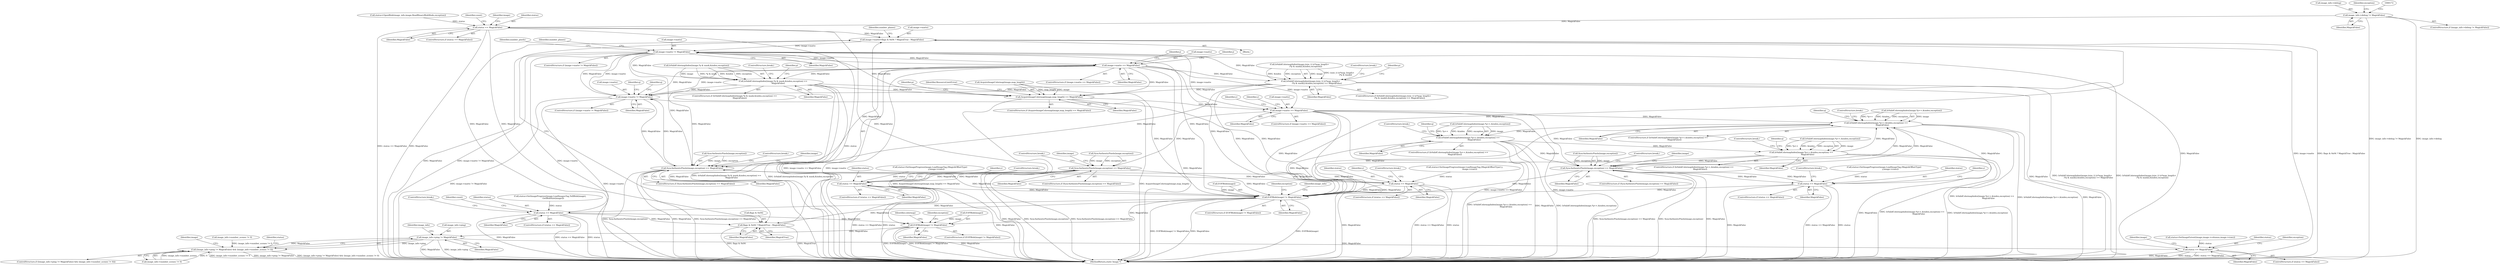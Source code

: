 digraph "0_ImageMagick_73fb0aac5b958521e1511e179ecc0ad49f70ebaf@pointer" {
"1000166" [label="(Call,image_info->debug != MagickFalse)"];
"1000204" [label="(Call,status == MagickFalse)"];
"1000268" [label="(Call,image->matte=flags & 0x04 ? MagickTrue : MagickFalse)"];
"1000610" [label="(Call,image->matte != MagickFalse)"];
"1000725" [label="(Call,image->matte == MagickFalse)"];
"1001167" [label="(Call,IsValidColormapIndex(image,*p & mask,&index,exception) ==\n                MagickFalse)"];
"1001349" [label="(Call,image->matte != MagickFalse)"];
"1001363" [label="(Call,SyncAuthenticPixels(image,exception) == MagickFalse)"];
"1001390" [label="(Call,status == MagickFalse)"];
"1001832" [label="(Call,EOFBlob(image) != MagickFalse)"];
"1000272" [label="(Call,flags & 0x04 ? MagickTrue : MagickFalse)"];
"1000406" [label="(Call,EOFBlob(image) != MagickFalse)"];
"1000560" [label="(Call,image_info->ping != MagickFalse)"];
"1000559" [label="(Call,(image_info->ping != MagickFalse) && (image_info->number_scenes != 0))"];
"1000596" [label="(Call,status == MagickFalse)"];
"1001923" [label="(Call,status == MagickFalse)"];
"1001404" [label="(Call,AcquireImageColormap(image,map_length) == MagickFalse)"];
"1001533" [label="(Call,image->matte == MagickFalse)"];
"1001596" [label="(Call,SyncAuthenticPixels(image,exception) == MagickFalse)"];
"1001623" [label="(Call,status == MagickFalse)"];
"1001680" [label="(Call,IsValidColormapIndex(image,*p++,&index,exception) ==\n                    MagickFalse)"];
"1001703" [label="(Call,IsValidColormapIndex(image,*p++,&index,exception) ==\n                    MagickFalse)"];
"1001726" [label="(Call,IsValidColormapIndex(image,*p++,&index,exception) ==\n                    MagickFalse)"];
"1001766" [label="(Call,SyncAuthenticPixels(image,exception) == MagickFalse)"];
"1001793" [label="(Call,status == MagickFalse)"];
"1001222" [label="(Call,IsValidColormapIndex(image,(size_t) (x*map_length+\n                    (*p & mask)),&index,exception) == MagickFalse)"];
"1001392" [label="(Identifier,MagickFalse)"];
"1000167" [label="(Call,image_info->debug)"];
"1001601" [label="(ControlStructure,break;)"];
"1001625" [label="(Identifier,MagickFalse)"];
"1001534" [label="(Call,image->matte)"];
"1000611" [label="(Call,image->matte)"];
"1001348" [label="(ControlStructure,if (image->matte != MagickFalse))"];
"1001408" [label="(Identifier,MagickFalse)"];
"1001833" [label="(Call,EOFBlob(image))"];
"1001770" [label="(Identifier,MagickFalse)"];
"1001363" [label="(Call,SyncAuthenticPixels(image,exception) == MagickFalse)"];
"1000272" [label="(Call,flags & 0x04 ? MagickTrue : MagickFalse)"];
"1001403" [label="(ControlStructure,if (AcquireImageColormap(image,map_length) == MagickFalse))"];
"1001771" [label="(ControlStructure,break;)"];
"1001766" [label="(Call,SyncAuthenticPixels(image,exception) == MagickFalse)"];
"1000206" [label="(Identifier,MagickFalse)"];
"1001605" [label="(Identifier,image)"];
"1001692" [label="(Identifier,q)"];
"1000196" [label="(Call,status=OpenBlob(image_info,image,ReadBinaryBlobMode,exception))"];
"1001726" [label="(Call,IsValidColormapIndex(image,*p++,&index,exception) ==\n                    MagickFalse)"];
"1001727" [label="(Call,IsValidColormapIndex(image,*p++,&index,exception))"];
"1001391" [label="(Identifier,status)"];
"1000407" [label="(Call,EOFBlob(image))"];
"1000560" [label="(Call,image_info->ping != MagickFalse)"];
"1001925" [label="(Identifier,MagickFalse)"];
"1000406" [label="(Call,EOFBlob(image) != MagickFalse)"];
"1000211" [label="(Identifier,count)"];
"1000610" [label="(Call,image->matte != MagickFalse)"];
"1001835" [label="(Identifier,MagickFalse)"];
"1001239" [label="(ControlStructure,break;)"];
"1001364" [label="(Call,SyncAuthenticPixels(image,exception))"];
"1000273" [label="(Call,flags & 0x04)"];
"1000268" [label="(Call,image->matte=flags & 0x04 ? MagickTrue : MagickFalse)"];
"1000595" [label="(ControlStructure,if (status == MagickFalse))"];
"1000725" [label="(Call,image->matte == MagickFalse)"];
"1001600" [label="(Identifier,MagickFalse)"];
"1001551" [label="(Identifier,y)"];
"1001765" [label="(ControlStructure,if (SyncAuthenticPixels(image,exception) == MagickFalse))"];
"1001736" [label="(ControlStructure,break;)"];
"1001355" [label="(Identifier,q)"];
"1001775" [label="(Identifier,image)"];
"1000276" [label="(Identifier,MagickTrue)"];
"1001410" [label="(Identifier,ResourceLimitError)"];
"1001296" [label="(Identifier,y)"];
"1000564" [label="(Identifier,MagickFalse)"];
"1001242" [label="(Identifier,p)"];
"1001735" [label="(Identifier,MagickFalse)"];
"1000732" [label="(Identifier,j)"];
"1001767" [label="(Call,SyncAuthenticPixels(image,exception))"];
"1001712" [label="(Identifier,MagickFalse)"];
"1001349" [label="(Call,image->matte != MagickFalse)"];
"1001221" [label="(ControlStructure,if (IsValidColormapIndex(image,(size_t) (x*map_length+\n                    (*p & mask)),&index,exception) == MagickFalse))"];
"1001177" [label="(Identifier,MagickFalse)"];
"1001645" [label="(Identifier,y)"];
"1001796" [label="(ControlStructure,break;)"];
"1001622" [label="(ControlStructure,if (status == MagickFalse))"];
"1001389" [label="(ControlStructure,if (status == MagickFalse))"];
"1001781" [label="(Call,status=SetImageProgress(image,LoadImageTag,(MagickOffsetType)\n                    y,image->rows))"];
"1001626" [label="(ControlStructure,break;)"];
"1001372" [label="(Identifier,image)"];
"1000409" [label="(Identifier,MagickFalse)"];
"1001532" [label="(ControlStructure,if (image->matte == MagickFalse))"];
"1001353" [label="(Identifier,MagickFalse)"];
"1001792" [label="(ControlStructure,if (status == MagickFalse))"];
"1000601" [label="(Identifier,exception)"];
"1000420" [label="(Identifier,colormap)"];
"1001596" [label="(Call,SyncAuthenticPixels(image,exception) == MagickFalse)"];
"1001680" [label="(Call,IsValidColormapIndex(image,*p++,&index,exception) ==\n                    MagickFalse)"];
"1001795" [label="(Identifier,MagickFalse)"];
"1001405" [label="(Call,AcquireImageColormap(image,map_length))"];
"1001715" [label="(Identifier,q)"];
"1000612" [label="(Identifier,image)"];
"1001238" [label="(Identifier,MagickFalse)"];
"1000269" [label="(Call,image->matte)"];
"1000233" [label="(Block,)"];
"1001595" [label="(ControlStructure,if (SyncAuthenticPixels(image,exception) == MagickFalse))"];
"1001738" [label="(Identifier,q)"];
"1001793" [label="(Call,status == MagickFalse)"];
"1001922" [label="(ControlStructure,if (status == MagickFalse))"];
"1001541" [label="(Identifier,y)"];
"1001166" [label="(ControlStructure,if (IsValidColormapIndex(image,*p & mask,&index,exception) ==\n                MagickFalse))"];
"1001367" [label="(Identifier,MagickFalse)"];
"1000573" [label="(Identifier,image)"];
"1000596" [label="(Call,status == MagickFalse)"];
"1001390" [label="(Call,status == MagickFalse)"];
"1000614" [label="(Identifier,MagickFalse)"];
"1001846" [label="(Call,image_info->number_scenes != 0)"];
"1000559" [label="(Call,(image_info->ping != MagickFalse) && (image_info->number_scenes != 0))"];
"1001393" [label="(ControlStructure,break;)"];
"1000166" [label="(Call,image_info->debug != MagickFalse)"];
"1000609" [label="(ControlStructure,if (image->matte != MagickFalse))"];
"1001690" [label="(ControlStructure,break;)"];
"1000724" [label="(ControlStructure,if (image->matte == MagickFalse))"];
"1000618" [label="(Identifier,number_pixels)"];
"1000412" [label="(Identifier,exception)"];
"1001838" [label="(Identifier,exception)"];
"1000209" [label="(Identifier,image)"];
"1001635" [label="(Identifier,y)"];
"1001537" [label="(Identifier,MagickFalse)"];
"1000170" [label="(Identifier,MagickFalse)"];
"1000277" [label="(Identifier,MagickFalse)"];
"1000598" [label="(Identifier,MagickFalse)"];
"1001913" [label="(Call,status=SetImageProgress(image,LoadImagesTag,TellBlob(image),\n          GetBlobSize(image)))"];
"1000586" [label="(Identifier,status)"];
"1001361" [label="(Identifier,q)"];
"1001624" [label="(Identifier,status)"];
"1001832" [label="(Call,EOFBlob(image) != MagickFalse)"];
"1001704" [label="(Call,IsValidColormapIndex(image,*p++,&index,exception))"];
"1000205" [label="(Identifier,status)"];
"1001623" [label="(Call,status == MagickFalse)"];
"1001181" [label="(Identifier,p)"];
"1000585" [label="(Call,status=SetImageExtent(image,image->columns,image->rows))"];
"1001223" [label="(Call,IsValidColormapIndex(image,(size_t) (x*map_length+\n                    (*p & mask)),&index,exception))"];
"1001222" [label="(Call,IsValidColormapIndex(image,(size_t) (x*map_length+\n                    (*p & mask)),&index,exception) == MagickFalse)"];
"1000204" [label="(Call,status == MagickFalse)"];
"1001413" [label="(Identifier,p)"];
"1001703" [label="(Call,IsValidColormapIndex(image,*p++,&index,exception) ==\n                    MagickFalse)"];
"1001926" [label="(ControlStructure,break;)"];
"1001168" [label="(Call,IsValidColormapIndex(image,*p & mask,&index,exception))"];
"1001533" [label="(Call,image->matte == MagickFalse)"];
"1001368" [label="(ControlStructure,break;)"];
"1001597" [label="(Call,SyncAuthenticPixels(image,exception))"];
"1000203" [label="(ControlStructure,if (status == MagickFalse))"];
"1001689" [label="(Identifier,MagickFalse)"];
"1000561" [label="(Call,image_info->ping)"];
"1001944" [label="(MethodReturn,static Image *)"];
"1001923" [label="(Call,status == MagickFalse)"];
"1001929" [label="(Identifier,count)"];
"1000165" [label="(ControlStructure,if (image_info->debug != MagickFalse))"];
"1000279" [label="(Identifier,number_planes)"];
"1001350" [label="(Call,image->matte)"];
"1000616" [label="(Identifier,number_planes)"];
"1000405" [label="(ControlStructure,if (EOFBlob(image) != MagickFalse))"];
"1001681" [label="(Call,IsValidColormapIndex(image,*p++,&index,exception))"];
"1000752" [label="(Identifier,j)"];
"1000726" [label="(Call,image->matte)"];
"1000565" [label="(Call,image_info->number_scenes != 0)"];
"1000729" [label="(Identifier,MagickFalse)"];
"1001178" [label="(ControlStructure,break;)"];
"1001404" [label="(Call,AcquireImageColormap(image,map_length) == MagickFalse)"];
"1001679" [label="(ControlStructure,if (IsValidColormapIndex(image,*p++,&index,exception) ==\n                    MagickFalse))"];
"1001794" [label="(Identifier,status)"];
"1001725" [label="(ControlStructure,if (IsValidColormapIndex(image,*p++,&index,exception) ==\n                    MagickFalse))"];
"1001702" [label="(ControlStructure,if (IsValidColormapIndex(image,*p++,&index,exception) ==\n                    MagickFalse))"];
"1001924" [label="(Identifier,status)"];
"1001167" [label="(Call,IsValidColormapIndex(image,*p & mask,&index,exception) ==\n                MagickFalse)"];
"1001713" [label="(ControlStructure,break;)"];
"1001378" [label="(Call,status=SetImageProgress(image,LoadImageTag,(MagickOffsetType) y,\n                image->rows))"];
"1000597" [label="(Identifier,status)"];
"1001362" [label="(ControlStructure,if (SyncAuthenticPixels(image,exception) == MagickFalse))"];
"1000558" [label="(ControlStructure,if ((image_info->ping != MagickFalse) && (image_info->number_scenes != 0)))"];
"1001831" [label="(ControlStructure,if (EOFBlob(image) != MagickFalse))"];
"1001611" [label="(Call,status=SetImageProgress(image,LoadImageTag,(MagickOffsetType)\n                    y,image->rows))"];
"1000182" [label="(Identifier,exception)"];
"1001848" [label="(Identifier,image_info)"];
"1000567" [label="(Identifier,image_info)"];
"1000166" -> "1000165"  [label="AST: "];
"1000166" -> "1000170"  [label="CFG: "];
"1000167" -> "1000166"  [label="AST: "];
"1000170" -> "1000166"  [label="AST: "];
"1000172" -> "1000166"  [label="CFG: "];
"1000182" -> "1000166"  [label="CFG: "];
"1000166" -> "1001944"  [label="DDG: image_info->debug != MagickFalse"];
"1000166" -> "1001944"  [label="DDG: image_info->debug"];
"1000166" -> "1000204"  [label="DDG: MagickFalse"];
"1000204" -> "1000203"  [label="AST: "];
"1000204" -> "1000206"  [label="CFG: "];
"1000205" -> "1000204"  [label="AST: "];
"1000206" -> "1000204"  [label="AST: "];
"1000209" -> "1000204"  [label="CFG: "];
"1000211" -> "1000204"  [label="CFG: "];
"1000204" -> "1001944"  [label="DDG: MagickFalse"];
"1000204" -> "1001944"  [label="DDG: status"];
"1000204" -> "1001944"  [label="DDG: status == MagickFalse"];
"1000196" -> "1000204"  [label="DDG: status"];
"1000204" -> "1000268"  [label="DDG: MagickFalse"];
"1000204" -> "1000272"  [label="DDG: MagickFalse"];
"1000204" -> "1000406"  [label="DDG: MagickFalse"];
"1000268" -> "1000233"  [label="AST: "];
"1000268" -> "1000272"  [label="CFG: "];
"1000269" -> "1000268"  [label="AST: "];
"1000272" -> "1000268"  [label="AST: "];
"1000279" -> "1000268"  [label="CFG: "];
"1000268" -> "1001944"  [label="DDG: image->matte"];
"1000268" -> "1001944"  [label="DDG: flags & 0x04 ? MagickTrue : MagickFalse"];
"1001923" -> "1000268"  [label="DDG: MagickFalse"];
"1001832" -> "1000268"  [label="DDG: MagickFalse"];
"1000268" -> "1000610"  [label="DDG: image->matte"];
"1000610" -> "1000609"  [label="AST: "];
"1000610" -> "1000614"  [label="CFG: "];
"1000611" -> "1000610"  [label="AST: "];
"1000614" -> "1000610"  [label="AST: "];
"1000616" -> "1000610"  [label="CFG: "];
"1000618" -> "1000610"  [label="CFG: "];
"1000610" -> "1001944"  [label="DDG: MagickFalse"];
"1000610" -> "1001944"  [label="DDG: image->matte != MagickFalse"];
"1000610" -> "1001944"  [label="DDG: image->matte"];
"1000596" -> "1000610"  [label="DDG: MagickFalse"];
"1000610" -> "1000725"  [label="DDG: image->matte"];
"1000610" -> "1000725"  [label="DDG: MagickFalse"];
"1000610" -> "1001167"  [label="DDG: MagickFalse"];
"1000610" -> "1001222"  [label="DDG: MagickFalse"];
"1000610" -> "1001349"  [label="DDG: image->matte"];
"1000610" -> "1001349"  [label="DDG: MagickFalse"];
"1000610" -> "1001363"  [label="DDG: MagickFalse"];
"1000610" -> "1001404"  [label="DDG: MagickFalse"];
"1000610" -> "1001533"  [label="DDG: image->matte"];
"1000610" -> "1001832"  [label="DDG: MagickFalse"];
"1000725" -> "1000724"  [label="AST: "];
"1000725" -> "1000729"  [label="CFG: "];
"1000726" -> "1000725"  [label="AST: "];
"1000729" -> "1000725"  [label="AST: "];
"1000732" -> "1000725"  [label="CFG: "];
"1000752" -> "1000725"  [label="CFG: "];
"1000725" -> "1001944"  [label="DDG: MagickFalse"];
"1000725" -> "1001944"  [label="DDG: image->matte == MagickFalse"];
"1000725" -> "1001944"  [label="DDG: image->matte"];
"1000725" -> "1001167"  [label="DDG: MagickFalse"];
"1000725" -> "1001222"  [label="DDG: MagickFalse"];
"1000725" -> "1001349"  [label="DDG: image->matte"];
"1000725" -> "1001349"  [label="DDG: MagickFalse"];
"1000725" -> "1001363"  [label="DDG: MagickFalse"];
"1000725" -> "1001404"  [label="DDG: MagickFalse"];
"1000725" -> "1001533"  [label="DDG: image->matte"];
"1000725" -> "1001832"  [label="DDG: MagickFalse"];
"1001167" -> "1001166"  [label="AST: "];
"1001167" -> "1001177"  [label="CFG: "];
"1001168" -> "1001167"  [label="AST: "];
"1001177" -> "1001167"  [label="AST: "];
"1001178" -> "1001167"  [label="CFG: "];
"1001181" -> "1001167"  [label="CFG: "];
"1001167" -> "1001944"  [label="DDG: MagickFalse"];
"1001167" -> "1001944"  [label="DDG: IsValidColormapIndex(image,*p & mask,&index,exception) ==\n                MagickFalse"];
"1001167" -> "1001944"  [label="DDG: IsValidColormapIndex(image,*p & mask,&index,exception)"];
"1001168" -> "1001167"  [label="DDG: image"];
"1001168" -> "1001167"  [label="DDG: *p & mask"];
"1001168" -> "1001167"  [label="DDG: &index"];
"1001168" -> "1001167"  [label="DDG: exception"];
"1001167" -> "1001349"  [label="DDG: MagickFalse"];
"1001167" -> "1001363"  [label="DDG: MagickFalse"];
"1001167" -> "1001404"  [label="DDG: MagickFalse"];
"1001167" -> "1001832"  [label="DDG: MagickFalse"];
"1001349" -> "1001348"  [label="AST: "];
"1001349" -> "1001353"  [label="CFG: "];
"1001350" -> "1001349"  [label="AST: "];
"1001353" -> "1001349"  [label="AST: "];
"1001355" -> "1001349"  [label="CFG: "];
"1001361" -> "1001349"  [label="CFG: "];
"1001349" -> "1001944"  [label="DDG: image->matte != MagickFalse"];
"1001349" -> "1001944"  [label="DDG: image->matte"];
"1001222" -> "1001349"  [label="DDG: MagickFalse"];
"1001390" -> "1001349"  [label="DDG: MagickFalse"];
"1001363" -> "1001349"  [label="DDG: MagickFalse"];
"1001349" -> "1001363"  [label="DDG: MagickFalse"];
"1001363" -> "1001362"  [label="AST: "];
"1001363" -> "1001367"  [label="CFG: "];
"1001364" -> "1001363"  [label="AST: "];
"1001367" -> "1001363"  [label="AST: "];
"1001368" -> "1001363"  [label="CFG: "];
"1001372" -> "1001363"  [label="CFG: "];
"1001363" -> "1001944"  [label="DDG: SyncAuthenticPixels(image,exception) == MagickFalse"];
"1001363" -> "1001944"  [label="DDG: SyncAuthenticPixels(image,exception)"];
"1001363" -> "1001944"  [label="DDG: MagickFalse"];
"1001364" -> "1001363"  [label="DDG: image"];
"1001364" -> "1001363"  [label="DDG: exception"];
"1001222" -> "1001363"  [label="DDG: MagickFalse"];
"1001390" -> "1001363"  [label="DDG: MagickFalse"];
"1001363" -> "1001390"  [label="DDG: MagickFalse"];
"1001363" -> "1001832"  [label="DDG: MagickFalse"];
"1001390" -> "1001389"  [label="AST: "];
"1001390" -> "1001392"  [label="CFG: "];
"1001391" -> "1001390"  [label="AST: "];
"1001392" -> "1001390"  [label="AST: "];
"1001393" -> "1001390"  [label="CFG: "];
"1001296" -> "1001390"  [label="CFG: "];
"1001390" -> "1001944"  [label="DDG: MagickFalse"];
"1001390" -> "1001944"  [label="DDG: status"];
"1001390" -> "1001944"  [label="DDG: status == MagickFalse"];
"1001378" -> "1001390"  [label="DDG: status"];
"1001390" -> "1001832"  [label="DDG: MagickFalse"];
"1001832" -> "1001831"  [label="AST: "];
"1001832" -> "1001835"  [label="CFG: "];
"1001833" -> "1001832"  [label="AST: "];
"1001835" -> "1001832"  [label="AST: "];
"1001838" -> "1001832"  [label="CFG: "];
"1001848" -> "1001832"  [label="CFG: "];
"1001832" -> "1001944"  [label="DDG: EOFBlob(image)"];
"1001832" -> "1001944"  [label="DDG: EOFBlob(image) != MagickFalse"];
"1001832" -> "1001944"  [label="DDG: MagickFalse"];
"1001832" -> "1000272"  [label="DDG: MagickFalse"];
"1001832" -> "1000406"  [label="DDG: MagickFalse"];
"1001833" -> "1001832"  [label="DDG: image"];
"1001726" -> "1001832"  [label="DDG: MagickFalse"];
"1001533" -> "1001832"  [label="DDG: MagickFalse"];
"1001703" -> "1001832"  [label="DDG: MagickFalse"];
"1001680" -> "1001832"  [label="DDG: MagickFalse"];
"1001793" -> "1001832"  [label="DDG: MagickFalse"];
"1001623" -> "1001832"  [label="DDG: MagickFalse"];
"1001596" -> "1001832"  [label="DDG: MagickFalse"];
"1001222" -> "1001832"  [label="DDG: MagickFalse"];
"1001766" -> "1001832"  [label="DDG: MagickFalse"];
"1001832" -> "1001923"  [label="DDG: MagickFalse"];
"1000272" -> "1000276"  [label="CFG: "];
"1000272" -> "1000277"  [label="CFG: "];
"1000273" -> "1000272"  [label="AST: "];
"1000276" -> "1000272"  [label="AST: "];
"1000277" -> "1000272"  [label="AST: "];
"1000272" -> "1001944"  [label="DDG: MagickTrue"];
"1000272" -> "1001944"  [label="DDG: flags & 0x04"];
"1001923" -> "1000272"  [label="DDG: MagickFalse"];
"1000406" -> "1000405"  [label="AST: "];
"1000406" -> "1000409"  [label="CFG: "];
"1000407" -> "1000406"  [label="AST: "];
"1000409" -> "1000406"  [label="AST: "];
"1000412" -> "1000406"  [label="CFG: "];
"1000420" -> "1000406"  [label="CFG: "];
"1000406" -> "1001944"  [label="DDG: MagickFalse"];
"1000406" -> "1001944"  [label="DDG: EOFBlob(image)"];
"1000406" -> "1001944"  [label="DDG: EOFBlob(image) != MagickFalse"];
"1000407" -> "1000406"  [label="DDG: image"];
"1001923" -> "1000406"  [label="DDG: MagickFalse"];
"1000406" -> "1000560"  [label="DDG: MagickFalse"];
"1000560" -> "1000559"  [label="AST: "];
"1000560" -> "1000564"  [label="CFG: "];
"1000561" -> "1000560"  [label="AST: "];
"1000564" -> "1000560"  [label="AST: "];
"1000567" -> "1000560"  [label="CFG: "];
"1000559" -> "1000560"  [label="CFG: "];
"1000560" -> "1001944"  [label="DDG: MagickFalse"];
"1000560" -> "1001944"  [label="DDG: image_info->ping"];
"1000560" -> "1000559"  [label="DDG: image_info->ping"];
"1000560" -> "1000559"  [label="DDG: MagickFalse"];
"1000560" -> "1000596"  [label="DDG: MagickFalse"];
"1000559" -> "1000558"  [label="AST: "];
"1000559" -> "1000565"  [label="CFG: "];
"1000565" -> "1000559"  [label="AST: "];
"1000573" -> "1000559"  [label="CFG: "];
"1000586" -> "1000559"  [label="CFG: "];
"1000559" -> "1001944"  [label="DDG: image_info->ping != MagickFalse"];
"1000559" -> "1001944"  [label="DDG: (image_info->ping != MagickFalse) && (image_info->number_scenes != 0)"];
"1000559" -> "1001944"  [label="DDG: image_info->number_scenes != 0"];
"1000565" -> "1000559"  [label="DDG: image_info->number_scenes"];
"1000565" -> "1000559"  [label="DDG: 0"];
"1001846" -> "1000559"  [label="DDG: image_info->number_scenes != 0"];
"1000596" -> "1000595"  [label="AST: "];
"1000596" -> "1000598"  [label="CFG: "];
"1000597" -> "1000596"  [label="AST: "];
"1000598" -> "1000596"  [label="AST: "];
"1000601" -> "1000596"  [label="CFG: "];
"1000612" -> "1000596"  [label="CFG: "];
"1000596" -> "1001944"  [label="DDG: MagickFalse"];
"1000596" -> "1001944"  [label="DDG: status"];
"1000596" -> "1001944"  [label="DDG: status == MagickFalse"];
"1000585" -> "1000596"  [label="DDG: status"];
"1001923" -> "1001922"  [label="AST: "];
"1001923" -> "1001925"  [label="CFG: "];
"1001924" -> "1001923"  [label="AST: "];
"1001925" -> "1001923"  [label="AST: "];
"1001929" -> "1001923"  [label="CFG: "];
"1001926" -> "1001923"  [label="CFG: "];
"1001923" -> "1001944"  [label="DDG: status == MagickFalse"];
"1001923" -> "1001944"  [label="DDG: status"];
"1001923" -> "1001944"  [label="DDG: MagickFalse"];
"1001913" -> "1001923"  [label="DDG: status"];
"1001404" -> "1001403"  [label="AST: "];
"1001404" -> "1001408"  [label="CFG: "];
"1001405" -> "1001404"  [label="AST: "];
"1001408" -> "1001404"  [label="AST: "];
"1001410" -> "1001404"  [label="CFG: "];
"1001413" -> "1001404"  [label="CFG: "];
"1001404" -> "1001944"  [label="DDG: AcquireImageColormap(image,map_length)"];
"1001404" -> "1001944"  [label="DDG: AcquireImageColormap(image,map_length) == MagickFalse"];
"1001405" -> "1001404"  [label="DDG: image"];
"1001405" -> "1001404"  [label="DDG: map_length"];
"1001222" -> "1001404"  [label="DDG: MagickFalse"];
"1001404" -> "1001533"  [label="DDG: MagickFalse"];
"1001533" -> "1001532"  [label="AST: "];
"1001533" -> "1001537"  [label="CFG: "];
"1001534" -> "1001533"  [label="AST: "];
"1001537" -> "1001533"  [label="AST: "];
"1001541" -> "1001533"  [label="CFG: "];
"1001635" -> "1001533"  [label="CFG: "];
"1001533" -> "1001944"  [label="DDG: image->matte"];
"1001533" -> "1001944"  [label="DDG: MagickFalse"];
"1001533" -> "1001944"  [label="DDG: image->matte == MagickFalse"];
"1001533" -> "1001596"  [label="DDG: MagickFalse"];
"1001533" -> "1001680"  [label="DDG: MagickFalse"];
"1001533" -> "1001766"  [label="DDG: MagickFalse"];
"1001596" -> "1001595"  [label="AST: "];
"1001596" -> "1001600"  [label="CFG: "];
"1001597" -> "1001596"  [label="AST: "];
"1001600" -> "1001596"  [label="AST: "];
"1001601" -> "1001596"  [label="CFG: "];
"1001605" -> "1001596"  [label="CFG: "];
"1001596" -> "1001944"  [label="DDG: MagickFalse"];
"1001596" -> "1001944"  [label="DDG: SyncAuthenticPixels(image,exception)"];
"1001596" -> "1001944"  [label="DDG: SyncAuthenticPixels(image,exception) == MagickFalse"];
"1001597" -> "1001596"  [label="DDG: image"];
"1001597" -> "1001596"  [label="DDG: exception"];
"1001623" -> "1001596"  [label="DDG: MagickFalse"];
"1001596" -> "1001623"  [label="DDG: MagickFalse"];
"1001623" -> "1001622"  [label="AST: "];
"1001623" -> "1001625"  [label="CFG: "];
"1001624" -> "1001623"  [label="AST: "];
"1001625" -> "1001623"  [label="AST: "];
"1001626" -> "1001623"  [label="CFG: "];
"1001551" -> "1001623"  [label="CFG: "];
"1001623" -> "1001944"  [label="DDG: status == MagickFalse"];
"1001623" -> "1001944"  [label="DDG: status"];
"1001623" -> "1001944"  [label="DDG: MagickFalse"];
"1001611" -> "1001623"  [label="DDG: status"];
"1001680" -> "1001679"  [label="AST: "];
"1001680" -> "1001689"  [label="CFG: "];
"1001681" -> "1001680"  [label="AST: "];
"1001689" -> "1001680"  [label="AST: "];
"1001690" -> "1001680"  [label="CFG: "];
"1001692" -> "1001680"  [label="CFG: "];
"1001680" -> "1001944"  [label="DDG: IsValidColormapIndex(image,*p++,&index,exception) ==\n                    MagickFalse"];
"1001680" -> "1001944"  [label="DDG: IsValidColormapIndex(image,*p++,&index,exception)"];
"1001680" -> "1001944"  [label="DDG: MagickFalse"];
"1001681" -> "1001680"  [label="DDG: image"];
"1001681" -> "1001680"  [label="DDG: *p++"];
"1001681" -> "1001680"  [label="DDG: &index"];
"1001681" -> "1001680"  [label="DDG: exception"];
"1001726" -> "1001680"  [label="DDG: MagickFalse"];
"1001766" -> "1001680"  [label="DDG: MagickFalse"];
"1001793" -> "1001680"  [label="DDG: MagickFalse"];
"1001680" -> "1001703"  [label="DDG: MagickFalse"];
"1001680" -> "1001766"  [label="DDG: MagickFalse"];
"1001703" -> "1001702"  [label="AST: "];
"1001703" -> "1001712"  [label="CFG: "];
"1001704" -> "1001703"  [label="AST: "];
"1001712" -> "1001703"  [label="AST: "];
"1001713" -> "1001703"  [label="CFG: "];
"1001715" -> "1001703"  [label="CFG: "];
"1001703" -> "1001944"  [label="DDG: MagickFalse"];
"1001703" -> "1001944"  [label="DDG: IsValidColormapIndex(image,*p++,&index,exception)"];
"1001703" -> "1001944"  [label="DDG: IsValidColormapIndex(image,*p++,&index,exception) ==\n                    MagickFalse"];
"1001704" -> "1001703"  [label="DDG: image"];
"1001704" -> "1001703"  [label="DDG: *p++"];
"1001704" -> "1001703"  [label="DDG: &index"];
"1001704" -> "1001703"  [label="DDG: exception"];
"1001703" -> "1001726"  [label="DDG: MagickFalse"];
"1001703" -> "1001766"  [label="DDG: MagickFalse"];
"1001726" -> "1001725"  [label="AST: "];
"1001726" -> "1001735"  [label="CFG: "];
"1001727" -> "1001726"  [label="AST: "];
"1001735" -> "1001726"  [label="AST: "];
"1001736" -> "1001726"  [label="CFG: "];
"1001738" -> "1001726"  [label="CFG: "];
"1001726" -> "1001944"  [label="DDG: IsValidColormapIndex(image,*p++,&index,exception) ==\n                    MagickFalse"];
"1001726" -> "1001944"  [label="DDG: MagickFalse"];
"1001726" -> "1001944"  [label="DDG: IsValidColormapIndex(image,*p++,&index,exception)"];
"1001727" -> "1001726"  [label="DDG: image"];
"1001727" -> "1001726"  [label="DDG: *p++"];
"1001727" -> "1001726"  [label="DDG: &index"];
"1001727" -> "1001726"  [label="DDG: exception"];
"1001726" -> "1001766"  [label="DDG: MagickFalse"];
"1001766" -> "1001765"  [label="AST: "];
"1001766" -> "1001770"  [label="CFG: "];
"1001767" -> "1001766"  [label="AST: "];
"1001770" -> "1001766"  [label="AST: "];
"1001771" -> "1001766"  [label="CFG: "];
"1001775" -> "1001766"  [label="CFG: "];
"1001766" -> "1001944"  [label="DDG: SyncAuthenticPixels(image,exception) == MagickFalse"];
"1001766" -> "1001944"  [label="DDG: SyncAuthenticPixels(image,exception)"];
"1001766" -> "1001944"  [label="DDG: MagickFalse"];
"1001767" -> "1001766"  [label="DDG: image"];
"1001767" -> "1001766"  [label="DDG: exception"];
"1001793" -> "1001766"  [label="DDG: MagickFalse"];
"1001766" -> "1001793"  [label="DDG: MagickFalse"];
"1001793" -> "1001792"  [label="AST: "];
"1001793" -> "1001795"  [label="CFG: "];
"1001794" -> "1001793"  [label="AST: "];
"1001795" -> "1001793"  [label="AST: "];
"1001796" -> "1001793"  [label="CFG: "];
"1001645" -> "1001793"  [label="CFG: "];
"1001793" -> "1001944"  [label="DDG: status"];
"1001793" -> "1001944"  [label="DDG: MagickFalse"];
"1001793" -> "1001944"  [label="DDG: status == MagickFalse"];
"1001781" -> "1001793"  [label="DDG: status"];
"1001222" -> "1001221"  [label="AST: "];
"1001222" -> "1001238"  [label="CFG: "];
"1001223" -> "1001222"  [label="AST: "];
"1001238" -> "1001222"  [label="AST: "];
"1001239" -> "1001222"  [label="CFG: "];
"1001242" -> "1001222"  [label="CFG: "];
"1001222" -> "1001944"  [label="DDG: IsValidColormapIndex(image,(size_t) (x*map_length+\n                    (*p & mask)),&index,exception)"];
"1001222" -> "1001944"  [label="DDG: MagickFalse"];
"1001222" -> "1001944"  [label="DDG: IsValidColormapIndex(image,(size_t) (x*map_length+\n                    (*p & mask)),&index,exception) == MagickFalse"];
"1001223" -> "1001222"  [label="DDG: image"];
"1001223" -> "1001222"  [label="DDG: (size_t) (x*map_length+\n                    (*p & mask))"];
"1001223" -> "1001222"  [label="DDG: &index"];
"1001223" -> "1001222"  [label="DDG: exception"];
}
